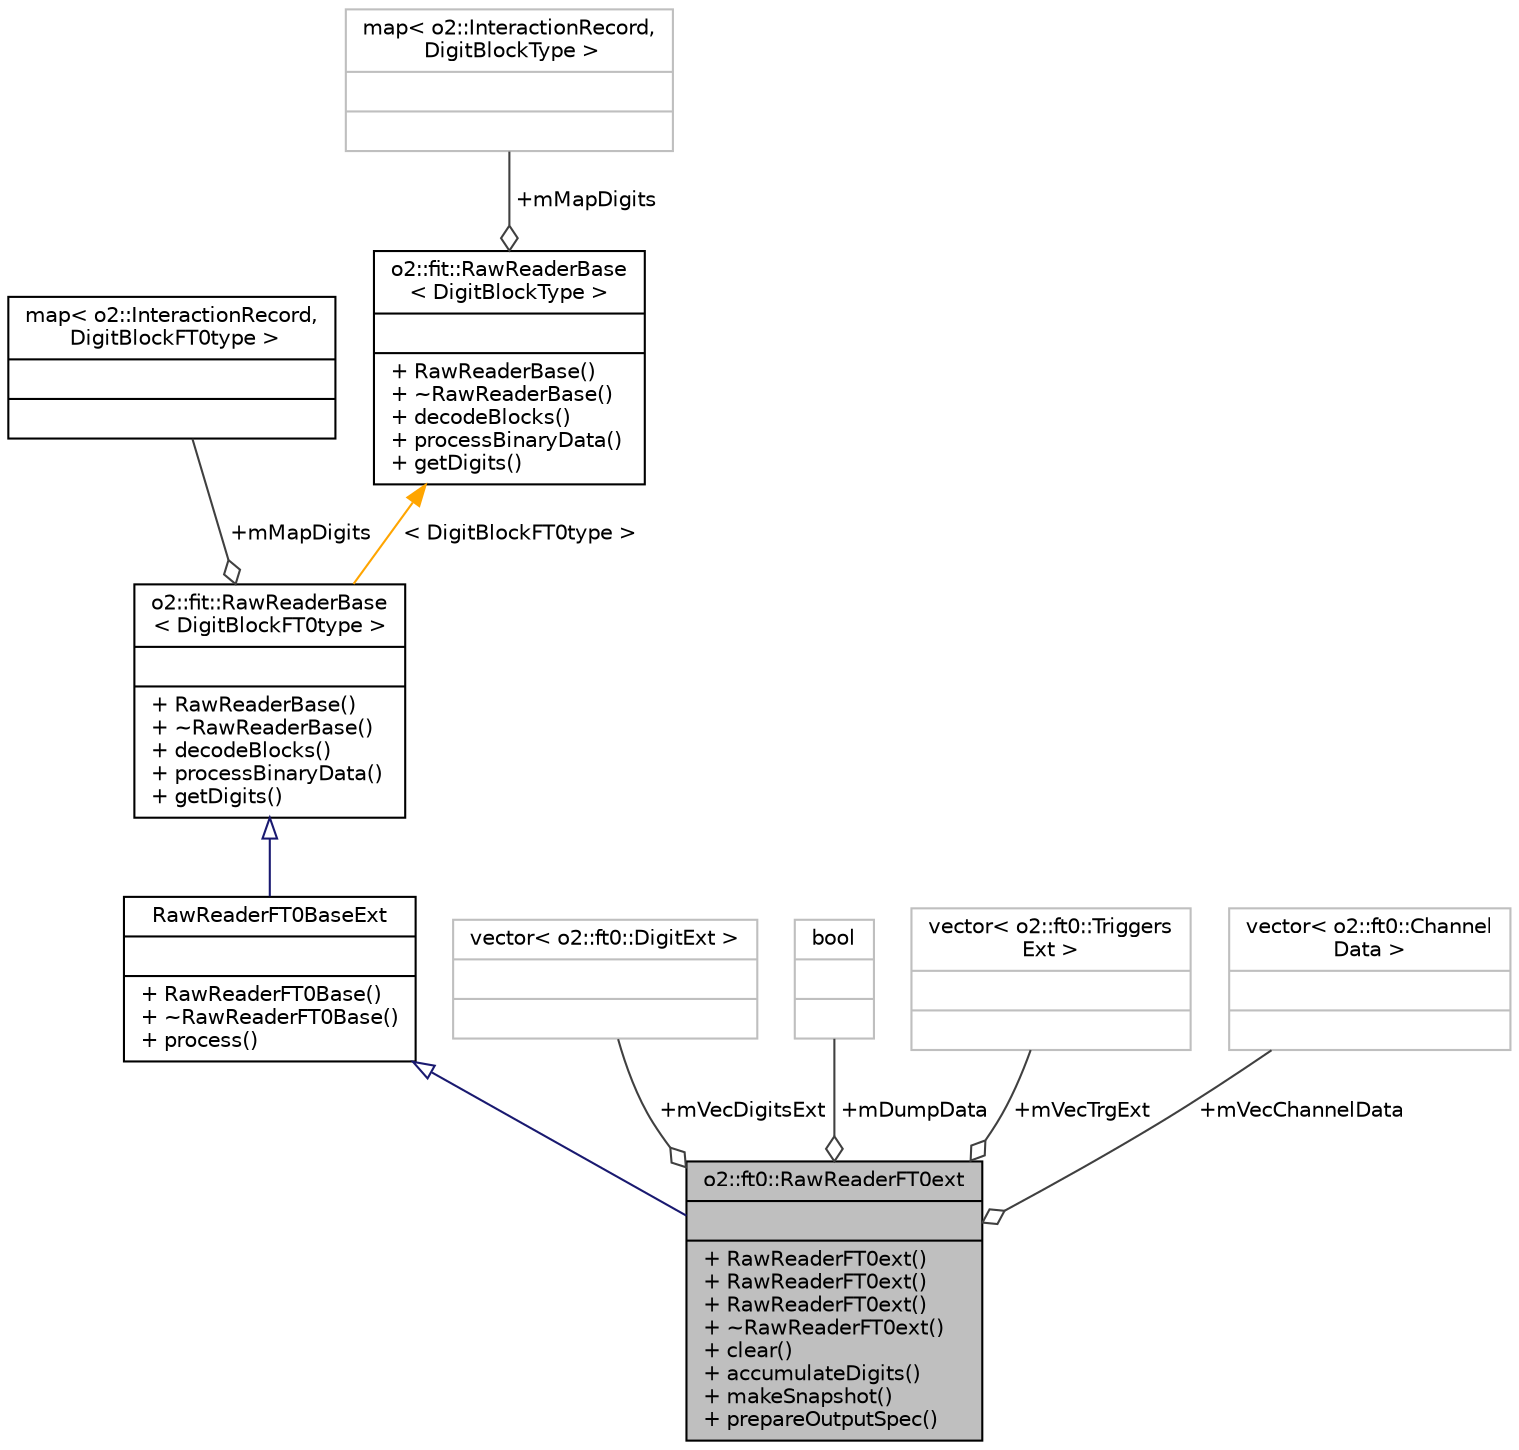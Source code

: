 digraph "o2::ft0::RawReaderFT0ext"
{
 // INTERACTIVE_SVG=YES
  bgcolor="transparent";
  edge [fontname="Helvetica",fontsize="10",labelfontname="Helvetica",labelfontsize="10"];
  node [fontname="Helvetica",fontsize="10",shape=record];
  Node4 [label="{o2::ft0::RawReaderFT0ext\n||+ RawReaderFT0ext()\l+ RawReaderFT0ext()\l+ RawReaderFT0ext()\l+ ~RawReaderFT0ext()\l+ clear()\l+ accumulateDigits()\l+ makeSnapshot()\l+ prepareOutputSpec()\l}",height=0.2,width=0.4,color="black", fillcolor="grey75", style="filled", fontcolor="black"];
  Node5 -> Node4 [dir="back",color="midnightblue",fontsize="10",style="solid",arrowtail="onormal",fontname="Helvetica"];
  Node5 [label="{RawReaderFT0BaseExt\n||+ RawReaderFT0Base()\l+ ~RawReaderFT0Base()\l+ process()\l}",height=0.2,width=0.4,color="black",URL="$d8/d79/classo2_1_1ft0_1_1RawReaderFT0Base.html"];
  Node6 -> Node5 [dir="back",color="midnightblue",fontsize="10",style="solid",arrowtail="onormal",fontname="Helvetica"];
  Node6 [label="{o2::fit::RawReaderBase\l\< DigitBlockFT0type \>\n||+ RawReaderBase()\l+ ~RawReaderBase()\l+ decodeBlocks()\l+ processBinaryData()\l+ getDigits()\l}",height=0.2,width=0.4,color="black",URL="$df/de1/classo2_1_1fit_1_1RawReaderBase.html"];
  Node7 -> Node6 [color="grey25",fontsize="10",style="solid",label=" +mMapDigits" ,arrowhead="odiamond",fontname="Helvetica"];
  Node7 [label="{map\< o2::InteractionRecord,\l DigitBlockFT0type \>\n||}",height=0.2,width=0.4,color="black",URL="$d8/da5/classstd_1_1map_3_01o2_1_1InteractionRecord_00_01DigitBlockFT0type_01_4.html"];
  Node8 -> Node6 [dir="back",color="orange",fontsize="10",style="solid",label=" \< DigitBlockFT0type \>" ,fontname="Helvetica"];
  Node8 [label="{o2::fit::RawReaderBase\l\< DigitBlockType \>\n||+ RawReaderBase()\l+ ~RawReaderBase()\l+ decodeBlocks()\l+ processBinaryData()\l+ getDigits()\l}",height=0.2,width=0.4,color="black",URL="$df/de1/classo2_1_1fit_1_1RawReaderBase.html"];
  Node9 -> Node8 [color="grey25",fontsize="10",style="solid",label=" +mMapDigits" ,arrowhead="odiamond",fontname="Helvetica"];
  Node9 [label="{map\< o2::InteractionRecord,\l DigitBlockType \>\n||}",height=0.2,width=0.4,color="grey75"];
  Node10 -> Node4 [color="grey25",fontsize="10",style="solid",label=" +mVecDigitsExt" ,arrowhead="odiamond",fontname="Helvetica"];
  Node10 [label="{vector\< o2::ft0::DigitExt \>\n||}",height=0.2,width=0.4,color="grey75"];
  Node11 -> Node4 [color="grey25",fontsize="10",style="solid",label=" +mDumpData" ,arrowhead="odiamond",fontname="Helvetica"];
  Node11 [label="{bool\n||}",height=0.2,width=0.4,color="grey75"];
  Node12 -> Node4 [color="grey25",fontsize="10",style="solid",label=" +mVecTrgExt" ,arrowhead="odiamond",fontname="Helvetica"];
  Node12 [label="{vector\< o2::ft0::Triggers\lExt \>\n||}",height=0.2,width=0.4,color="grey75"];
  Node13 -> Node4 [color="grey25",fontsize="10",style="solid",label=" +mVecChannelData" ,arrowhead="odiamond",fontname="Helvetica"];
  Node13 [label="{vector\< o2::ft0::Channel\lData \>\n||}",height=0.2,width=0.4,color="grey75"];
}
